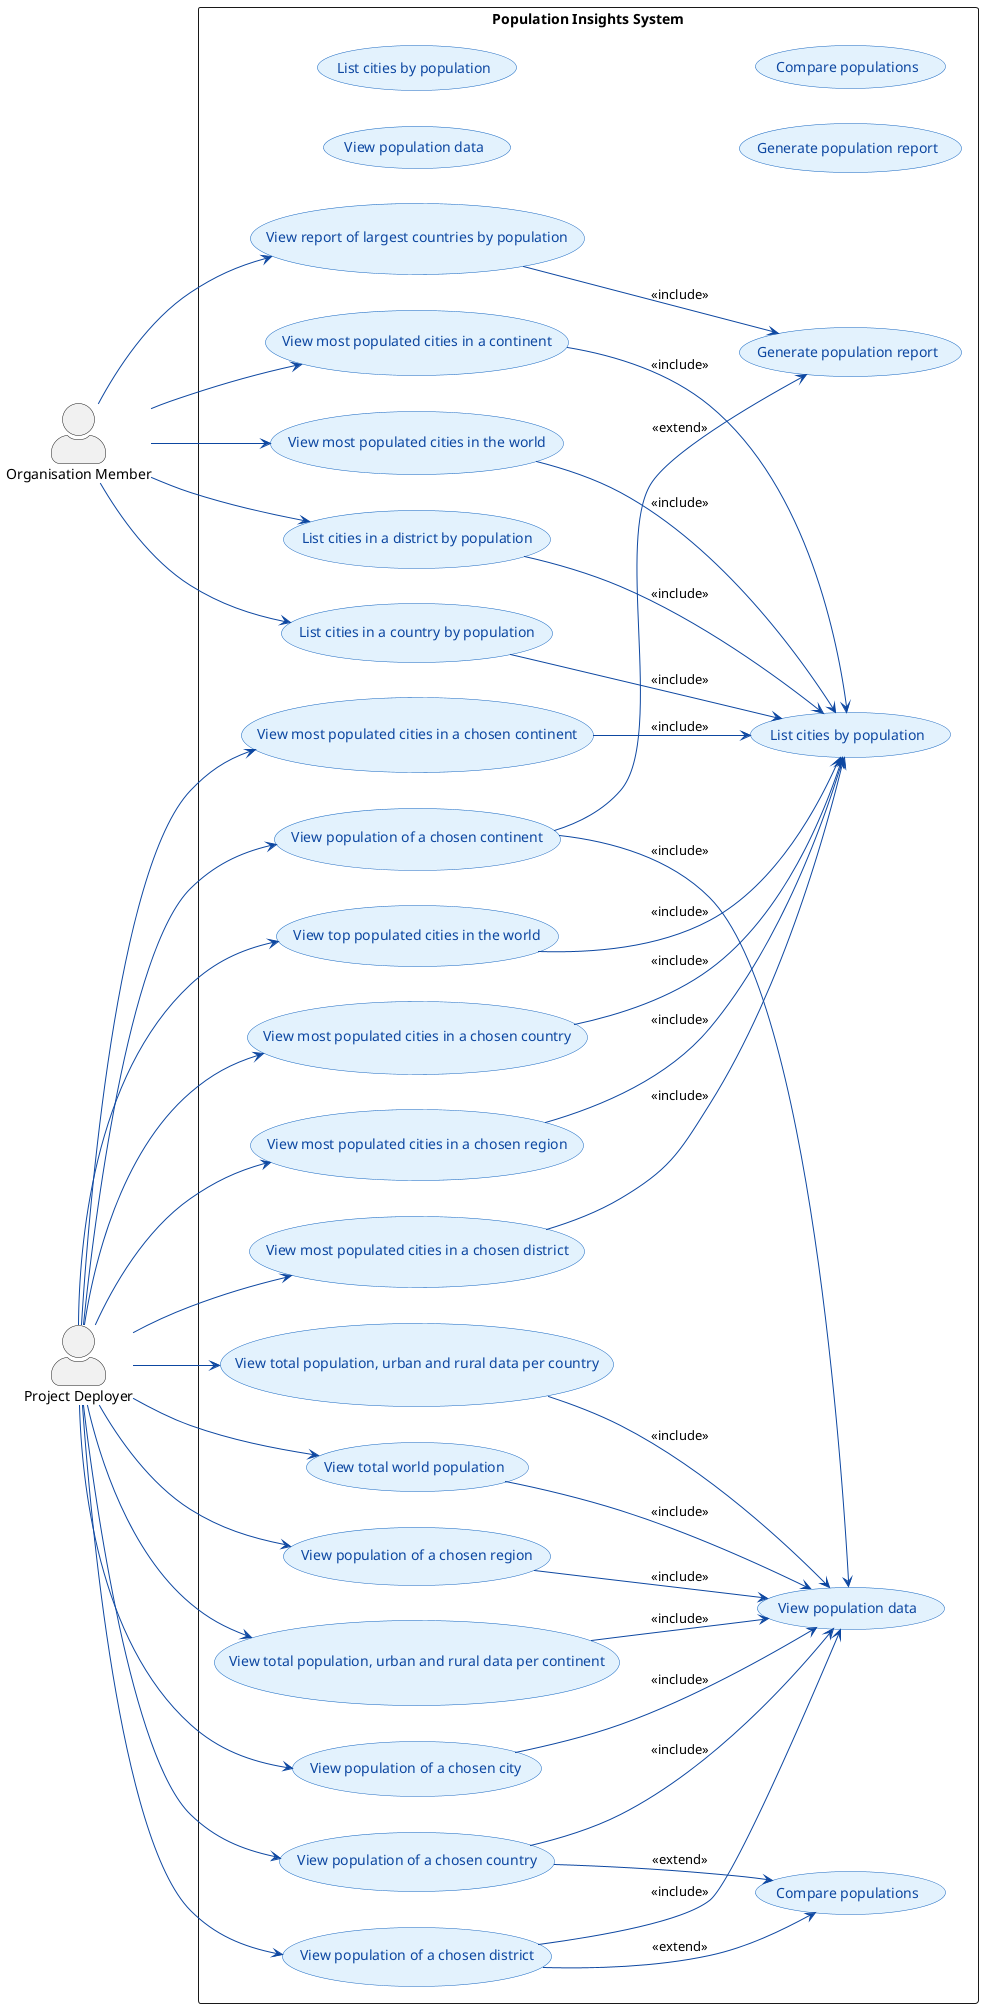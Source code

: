 @startuml
left to right direction
skinparam actorStyle awesome
skinparam usecase {
  BackgroundColor #E3F2FD
  BorderColor #1565C0
  ArrowColor #0D47A1
  FontColor #0D47A1
}

actor "Project Deployer" as PD
actor "Organisation Member" as OM

rectangle "Population Insights System" {

  ' ===== Common Core Use Cases =====
  (View population data) as VPD
  (List cities by population) as LCP
  (Generate population report) as GPR
  (Compare populations) as CP

  ' ===== Project Deployer Use Cases =====
  (View total world population) as VWP
  (View population of a chosen continent) as VPC
  (View population of a chosen region) as VPR
  (View population of a chosen country) as VPCTRY
  (View population of a chosen district) as VPDIST
  (View population of a chosen city) as VPCITY

  (View total population, urban and rural data per country) as TPUC
  (View total population, urban and rural data per continent) as TPUCN

  (View most populated cities in a chosen district) as MPCDIST
  (View most populated cities in a chosen country) as MPCCNTRY
  (View most populated cities in a chosen region) as MPCREG
  (View most populated cities in a chosen continent) as MPCCONT
  (View top populated cities in the world) as MPCWORLD

  ' ===== Organisation Member Use Cases =====
  (List cities in a district by population) as LCD
  (List cities in a country by population) as LCC
  (View most populated cities in a continent) as MPCONT
  (View report of largest countries by population) as RLCP
  (View most populated cities in the world) as MPCW

  ' ====== Relationships for Project Deployer ======
  PD --> TPUC
  PD --> TPUCN
  PD --> VPCITY
  PD --> VPDIST
  PD --> VPCTRY
  PD --> VPR
  PD --> VPC
  PD --> VWP

  PD --> MPCDIST
  PD --> MPCCNTRY
  PD --> MPCREG
  PD --> MPCCONT
  PD --> MPCWORLD

  ' Include relationships (shared logic)
  TPUC --> (View population data) : <<include>>
  TPUCN --> (View population data) : <<include>>
  VPCITY --> (View population data) : <<include>>
  VPDIST --> (View population data) : <<include>>
  VPCTRY --> (View population data) : <<include>>
  VPR --> (View population data) : <<include>>
  VPC --> (View population data) : <<include>>
  VWP --> (View population data) : <<include>>

  MPCDIST --> (List cities by population) : <<include>>
  MPCCNTRY --> (List cities by population) : <<include>>
  MPCREG --> (List cities by population) : <<include>>
  MPCCONT --> (List cities by population) : <<include>>
  MPCWORLD --> (List cities by population) : <<include>>

  ' Optional extensions
  VPDIST --> (Compare populations) : <<extend>>
  VPCTRY --> (Compare populations) : <<extend>>
  VPC --> (Generate population report) : <<extend>>

  ' ====== Relationships for Organisation Member ======
  OM --> LCD
  OM --> LCC
  OM --> MPCONT
  OM --> RLCP
  OM --> MPCW

  LCD --> (List cities by population) : <<include>>
  LCC --> (List cities by population) : <<include>>
  MPCONT --> (List cities by population) : <<include>>
  RLCP --> (Generate population report) : <<include>>
  MPCW --> (List cities by population) : <<include>>

}

@enduml
